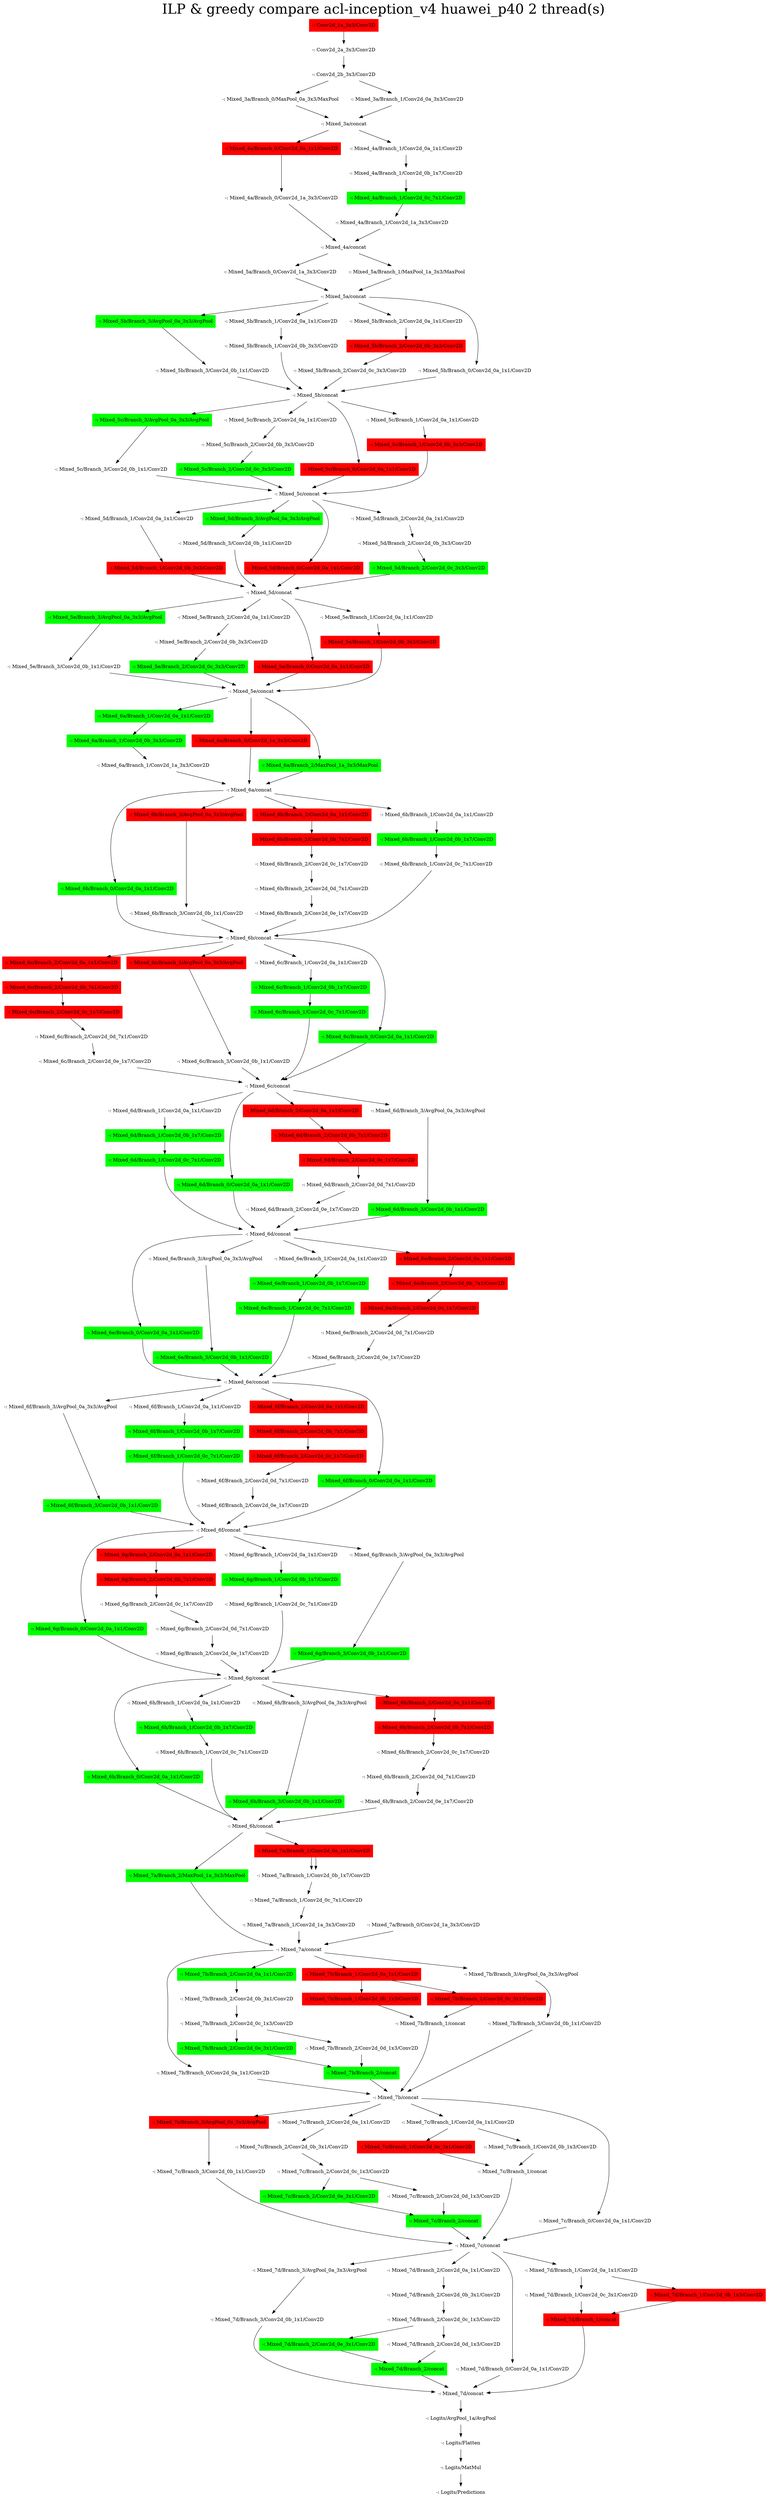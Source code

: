 digraph G {
label     = "ILP & greedy compare acl-inception_v4 huawei_p40 2 thread(s)"
    labelloc  =  t // t: Place the graph's title on top.
    fontsize  = 40 // Make title stand out by giving a large font size
    fontcolor = black"-: Conv2d_1a_3x3/Conv2D"->"-: Conv2d_2a_3x3/Conv2D";
"-: Conv2d_1a_3x3/Conv2D" [shape=box,style=filled,color=red];
"-: Conv2d_2a_3x3/Conv2D"->"-: Conv2d_2b_3x3/Conv2D";
"-: Conv2d_2a_3x3/Conv2D" [shape=box,style=filled,color=white];
"-: Conv2d_2b_3x3/Conv2D"->"-: Mixed_3a/Branch_0/MaxPool_0a_3x3/MaxPool";
"-: Conv2d_2b_3x3/Conv2D"->"-: Mixed_3a/Branch_1/Conv2d_0a_3x3/Conv2D";
"-: Conv2d_2b_3x3/Conv2D" [shape=box,style=filled,color=white];
"-: Mixed_3a/Branch_0/MaxPool_0a_3x3/MaxPool"->"-: Mixed_3a/concat";
"-: Mixed_3a/Branch_0/MaxPool_0a_3x3/MaxPool" [shape=box,style=filled,color=white];
"-: Mixed_3a/Branch_1/Conv2d_0a_3x3/Conv2D"->"-: Mixed_3a/concat";
"-: Mixed_3a/Branch_1/Conv2d_0a_3x3/Conv2D" [shape=box,style=filled,color=white];
"-: Mixed_3a/concat"->"-: Mixed_4a/Branch_0/Conv2d_0a_1x1/Conv2D";
"-: Mixed_3a/concat"->"-: Mixed_4a/Branch_1/Conv2d_0a_1x1/Conv2D";
"-: Mixed_3a/concat" [shape=box,style=filled,color=white];
"-: Mixed_4a/Branch_0/Conv2d_0a_1x1/Conv2D"->"-: Mixed_4a/Branch_0/Conv2d_1a_3x3/Conv2D";
"-: Mixed_4a/Branch_0/Conv2d_0a_1x1/Conv2D" [shape=box,style=filled,color=red];
"-: Mixed_4a/Branch_0/Conv2d_1a_3x3/Conv2D"->"-: Mixed_4a/concat";
"-: Mixed_4a/Branch_0/Conv2d_1a_3x3/Conv2D" [shape=box,style=filled,color=white];
"-: Mixed_4a/Branch_1/Conv2d_0a_1x1/Conv2D"->"-: Mixed_4a/Branch_1/Conv2d_0b_1x7/Conv2D";
"-: Mixed_4a/Branch_1/Conv2d_0a_1x1/Conv2D" [shape=box,style=filled,color=white];
"-: Mixed_4a/Branch_1/Conv2d_0b_1x7/Conv2D"->"-: Mixed_4a/Branch_1/Conv2d_0c_7x1/Conv2D";
"-: Mixed_4a/Branch_1/Conv2d_0b_1x7/Conv2D" [shape=box,style=filled,color=white];
"-: Mixed_4a/Branch_1/Conv2d_0c_7x1/Conv2D"->"-: Mixed_4a/Branch_1/Conv2d_1a_3x3/Conv2D";
"-: Mixed_4a/Branch_1/Conv2d_0c_7x1/Conv2D" [shape=box,style=filled,color=green];
"-: Mixed_4a/Branch_1/Conv2d_1a_3x3/Conv2D"->"-: Mixed_4a/concat";
"-: Mixed_4a/Branch_1/Conv2d_1a_3x3/Conv2D" [shape=box,style=filled,color=white];
"-: Mixed_4a/concat"->"-: Mixed_5a/Branch_0/Conv2d_1a_3x3/Conv2D";
"-: Mixed_4a/concat"->"-: Mixed_5a/Branch_1/MaxPool_1a_3x3/MaxPool";
"-: Mixed_4a/concat" [shape=box,style=filled,color=white];
"-: Mixed_5a/Branch_0/Conv2d_1a_3x3/Conv2D"->"-: Mixed_5a/concat";
"-: Mixed_5a/Branch_0/Conv2d_1a_3x3/Conv2D" [shape=box,style=filled,color=white];
"-: Mixed_5a/Branch_1/MaxPool_1a_3x3/MaxPool"->"-: Mixed_5a/concat";
"-: Mixed_5a/Branch_1/MaxPool_1a_3x3/MaxPool" [shape=box,style=filled,color=white];
"-: Mixed_5a/concat"->"-: Mixed_5b/Branch_3/AvgPool_0a_3x3/AvgPool";
"-: Mixed_5a/concat"->"-: Mixed_5b/Branch_1/Conv2d_0a_1x1/Conv2D";
"-: Mixed_5a/concat"->"-: Mixed_5b/Branch_2/Conv2d_0a_1x1/Conv2D";
"-: Mixed_5a/concat"->"-: Mixed_5b/Branch_0/Conv2d_0a_1x1/Conv2D";
"-: Mixed_5a/concat" [shape=box,style=filled,color=white];
"-: Mixed_5b/Branch_0/Conv2d_0a_1x1/Conv2D"->"-: Mixed_5b/concat";
"-: Mixed_5b/Branch_0/Conv2d_0a_1x1/Conv2D" [shape=box,style=filled,color=white];
"-: Mixed_5b/Branch_1/Conv2d_0a_1x1/Conv2D"->"-: Mixed_5b/Branch_1/Conv2d_0b_3x3/Conv2D";
"-: Mixed_5b/Branch_1/Conv2d_0a_1x1/Conv2D" [shape=box,style=filled,color=white];
"-: Mixed_5b/Branch_1/Conv2d_0b_3x3/Conv2D"->"-: Mixed_5b/concat";
"-: Mixed_5b/Branch_1/Conv2d_0b_3x3/Conv2D" [shape=box,style=filled,color=white];
"-: Mixed_5b/Branch_2/Conv2d_0a_1x1/Conv2D"->"-: Mixed_5b/Branch_2/Conv2d_0b_3x3/Conv2D";
"-: Mixed_5b/Branch_2/Conv2d_0a_1x1/Conv2D" [shape=box,style=filled,color=white];
"-: Mixed_5b/Branch_2/Conv2d_0b_3x3/Conv2D"->"-: Mixed_5b/Branch_2/Conv2d_0c_3x3/Conv2D";
"-: Mixed_5b/Branch_2/Conv2d_0b_3x3/Conv2D" [shape=box,style=filled,color=red];
"-: Mixed_5b/Branch_2/Conv2d_0c_3x3/Conv2D"->"-: Mixed_5b/concat";
"-: Mixed_5b/Branch_2/Conv2d_0c_3x3/Conv2D" [shape=box,style=filled,color=white];
"-: Mixed_5b/Branch_3/AvgPool_0a_3x3/AvgPool"->"-: Mixed_5b/Branch_3/Conv2d_0b_1x1/Conv2D";
"-: Mixed_5b/Branch_3/AvgPool_0a_3x3/AvgPool" [shape=box,style=filled,color=green];
"-: Mixed_5b/Branch_3/Conv2d_0b_1x1/Conv2D"->"-: Mixed_5b/concat";
"-: Mixed_5b/Branch_3/Conv2d_0b_1x1/Conv2D" [shape=box,style=filled,color=white];
"-: Mixed_5b/concat"->"-: Mixed_5c/Branch_3/AvgPool_0a_3x3/AvgPool";
"-: Mixed_5b/concat"->"-: Mixed_5c/Branch_2/Conv2d_0a_1x1/Conv2D";
"-: Mixed_5b/concat"->"-: Mixed_5c/Branch_0/Conv2d_0a_1x1/Conv2D";
"-: Mixed_5b/concat"->"-: Mixed_5c/Branch_1/Conv2d_0a_1x1/Conv2D";
"-: Mixed_5b/concat" [shape=box,style=filled,color=white];
"-: Mixed_5c/Branch_0/Conv2d_0a_1x1/Conv2D"->"-: Mixed_5c/concat";
"-: Mixed_5c/Branch_0/Conv2d_0a_1x1/Conv2D" [shape=box,style=filled,color=red];
"-: Mixed_5c/Branch_1/Conv2d_0a_1x1/Conv2D"->"-: Mixed_5c/Branch_1/Conv2d_0b_3x3/Conv2D";
"-: Mixed_5c/Branch_1/Conv2d_0a_1x1/Conv2D" [shape=box,style=filled,color=white];
"-: Mixed_5c/Branch_1/Conv2d_0b_3x3/Conv2D"->"-: Mixed_5c/concat";
"-: Mixed_5c/Branch_1/Conv2d_0b_3x3/Conv2D" [shape=box,style=filled,color=red];
"-: Mixed_5c/Branch_2/Conv2d_0a_1x1/Conv2D"->"-: Mixed_5c/Branch_2/Conv2d_0b_3x3/Conv2D";
"-: Mixed_5c/Branch_2/Conv2d_0a_1x1/Conv2D" [shape=box,style=filled,color=white];
"-: Mixed_5c/Branch_2/Conv2d_0b_3x3/Conv2D"->"-: Mixed_5c/Branch_2/Conv2d_0c_3x3/Conv2D";
"-: Mixed_5c/Branch_2/Conv2d_0b_3x3/Conv2D" [shape=box,style=filled,color=white];
"-: Mixed_5c/Branch_2/Conv2d_0c_3x3/Conv2D"->"-: Mixed_5c/concat";
"-: Mixed_5c/Branch_2/Conv2d_0c_3x3/Conv2D" [shape=box,style=filled,color=green];
"-: Mixed_5c/Branch_3/AvgPool_0a_3x3/AvgPool"->"-: Mixed_5c/Branch_3/Conv2d_0b_1x1/Conv2D";
"-: Mixed_5c/Branch_3/AvgPool_0a_3x3/AvgPool" [shape=box,style=filled,color=green];
"-: Mixed_5c/Branch_3/Conv2d_0b_1x1/Conv2D"->"-: Mixed_5c/concat";
"-: Mixed_5c/Branch_3/Conv2d_0b_1x1/Conv2D" [shape=box,style=filled,color=white];
"-: Mixed_5c/concat"->"-: Mixed_5d/Branch_1/Conv2d_0a_1x1/Conv2D";
"-: Mixed_5c/concat"->"-: Mixed_5d/Branch_3/AvgPool_0a_3x3/AvgPool";
"-: Mixed_5c/concat"->"-: Mixed_5d/Branch_0/Conv2d_0a_1x1/Conv2D";
"-: Mixed_5c/concat"->"-: Mixed_5d/Branch_2/Conv2d_0a_1x1/Conv2D";
"-: Mixed_5c/concat" [shape=box,style=filled,color=white];
"-: Mixed_5d/Branch_0/Conv2d_0a_1x1/Conv2D"->"-: Mixed_5d/concat";
"-: Mixed_5d/Branch_0/Conv2d_0a_1x1/Conv2D" [shape=box,style=filled,color=red];
"-: Mixed_5d/Branch_1/Conv2d_0a_1x1/Conv2D"->"-: Mixed_5d/Branch_1/Conv2d_0b_3x3/Conv2D";
"-: Mixed_5d/Branch_1/Conv2d_0a_1x1/Conv2D" [shape=box,style=filled,color=white];
"-: Mixed_5d/Branch_1/Conv2d_0b_3x3/Conv2D"->"-: Mixed_5d/concat";
"-: Mixed_5d/Branch_1/Conv2d_0b_3x3/Conv2D" [shape=box,style=filled,color=red];
"-: Mixed_5d/Branch_2/Conv2d_0a_1x1/Conv2D"->"-: Mixed_5d/Branch_2/Conv2d_0b_3x3/Conv2D";
"-: Mixed_5d/Branch_2/Conv2d_0a_1x1/Conv2D" [shape=box,style=filled,color=white];
"-: Mixed_5d/Branch_2/Conv2d_0b_3x3/Conv2D"->"-: Mixed_5d/Branch_2/Conv2d_0c_3x3/Conv2D";
"-: Mixed_5d/Branch_2/Conv2d_0b_3x3/Conv2D" [shape=box,style=filled,color=white];
"-: Mixed_5d/Branch_2/Conv2d_0c_3x3/Conv2D"->"-: Mixed_5d/concat";
"-: Mixed_5d/Branch_2/Conv2d_0c_3x3/Conv2D" [shape=box,style=filled,color=green];
"-: Mixed_5d/Branch_3/AvgPool_0a_3x3/AvgPool"->"-: Mixed_5d/Branch_3/Conv2d_0b_1x1/Conv2D";
"-: Mixed_5d/Branch_3/AvgPool_0a_3x3/AvgPool" [shape=box,style=filled,color=green];
"-: Mixed_5d/Branch_3/Conv2d_0b_1x1/Conv2D"->"-: Mixed_5d/concat";
"-: Mixed_5d/Branch_3/Conv2d_0b_1x1/Conv2D" [shape=box,style=filled,color=white];
"-: Mixed_5d/concat"->"-: Mixed_5e/Branch_3/AvgPool_0a_3x3/AvgPool";
"-: Mixed_5d/concat"->"-: Mixed_5e/Branch_2/Conv2d_0a_1x1/Conv2D";
"-: Mixed_5d/concat"->"-: Mixed_5e/Branch_0/Conv2d_0a_1x1/Conv2D";
"-: Mixed_5d/concat"->"-: Mixed_5e/Branch_1/Conv2d_0a_1x1/Conv2D";
"-: Mixed_5d/concat" [shape=box,style=filled,color=white];
"-: Mixed_5e/Branch_0/Conv2d_0a_1x1/Conv2D"->"-: Mixed_5e/concat";
"-: Mixed_5e/Branch_0/Conv2d_0a_1x1/Conv2D" [shape=box,style=filled,color=red];
"-: Mixed_5e/Branch_1/Conv2d_0a_1x1/Conv2D"->"-: Mixed_5e/Branch_1/Conv2d_0b_3x3/Conv2D";
"-: Mixed_5e/Branch_1/Conv2d_0a_1x1/Conv2D" [shape=box,style=filled,color=white];
"-: Mixed_5e/Branch_1/Conv2d_0b_3x3/Conv2D"->"-: Mixed_5e/concat";
"-: Mixed_5e/Branch_1/Conv2d_0b_3x3/Conv2D" [shape=box,style=filled,color=red];
"-: Mixed_5e/Branch_2/Conv2d_0a_1x1/Conv2D"->"-: Mixed_5e/Branch_2/Conv2d_0b_3x3/Conv2D";
"-: Mixed_5e/Branch_2/Conv2d_0a_1x1/Conv2D" [shape=box,style=filled,color=white];
"-: Mixed_5e/Branch_2/Conv2d_0b_3x3/Conv2D"->"-: Mixed_5e/Branch_2/Conv2d_0c_3x3/Conv2D";
"-: Mixed_5e/Branch_2/Conv2d_0b_3x3/Conv2D" [shape=box,style=filled,color=white];
"-: Mixed_5e/Branch_2/Conv2d_0c_3x3/Conv2D"->"-: Mixed_5e/concat";
"-: Mixed_5e/Branch_2/Conv2d_0c_3x3/Conv2D" [shape=box,style=filled,color=green];
"-: Mixed_5e/Branch_3/AvgPool_0a_3x3/AvgPool"->"-: Mixed_5e/Branch_3/Conv2d_0b_1x1/Conv2D";
"-: Mixed_5e/Branch_3/AvgPool_0a_3x3/AvgPool" [shape=box,style=filled,color=green];
"-: Mixed_5e/Branch_3/Conv2d_0b_1x1/Conv2D"->"-: Mixed_5e/concat";
"-: Mixed_5e/Branch_3/Conv2d_0b_1x1/Conv2D" [shape=box,style=filled,color=white];
"-: Mixed_5e/concat"->"-: Mixed_6a/Branch_1/Conv2d_0a_1x1/Conv2D";
"-: Mixed_5e/concat"->"-: Mixed_6a/Branch_0/Conv2d_1a_3x3/Conv2D";
"-: Mixed_5e/concat"->"-: Mixed_6a/Branch_2/MaxPool_1a_3x3/MaxPool";
"-: Mixed_5e/concat" [shape=box,style=filled,color=white];
"-: Mixed_6a/Branch_0/Conv2d_1a_3x3/Conv2D"->"-: Mixed_6a/concat";
"-: Mixed_6a/Branch_0/Conv2d_1a_3x3/Conv2D" [shape=box,style=filled,color=red];
"-: Mixed_6a/Branch_1/Conv2d_0a_1x1/Conv2D"->"-: Mixed_6a/Branch_1/Conv2d_0b_3x3/Conv2D";
"-: Mixed_6a/Branch_1/Conv2d_0a_1x1/Conv2D" [shape=box,style=filled,color=green];
"-: Mixed_6a/Branch_1/Conv2d_0b_3x3/Conv2D"->"-: Mixed_6a/Branch_1/Conv2d_1a_3x3/Conv2D";
"-: Mixed_6a/Branch_1/Conv2d_0b_3x3/Conv2D" [shape=box,style=filled,color=green];
"-: Mixed_6a/Branch_1/Conv2d_1a_3x3/Conv2D"->"-: Mixed_6a/concat";
"-: Mixed_6a/Branch_1/Conv2d_1a_3x3/Conv2D" [shape=box,style=filled,color=white];
"-: Mixed_6a/Branch_2/MaxPool_1a_3x3/MaxPool"->"-: Mixed_6a/concat";
"-: Mixed_6a/Branch_2/MaxPool_1a_3x3/MaxPool" [shape=box,style=filled,color=green];
"-: Mixed_6a/concat"->"-: Mixed_6b/Branch_0/Conv2d_0a_1x1/Conv2D";
"-: Mixed_6a/concat"->"-: Mixed_6b/Branch_3/AvgPool_0a_3x3/AvgPool";
"-: Mixed_6a/concat"->"-: Mixed_6b/Branch_2/Conv2d_0a_1x1/Conv2D";
"-: Mixed_6a/concat"->"-: Mixed_6b/Branch_1/Conv2d_0a_1x1/Conv2D";
"-: Mixed_6a/concat" [shape=box,style=filled,color=white];
"-: Mixed_6b/Branch_0/Conv2d_0a_1x1/Conv2D"->"-: Mixed_6b/concat";
"-: Mixed_6b/Branch_0/Conv2d_0a_1x1/Conv2D" [shape=box,style=filled,color=green];
"-: Mixed_6b/Branch_1/Conv2d_0a_1x1/Conv2D"->"-: Mixed_6b/Branch_1/Conv2d_0b_1x7/Conv2D";
"-: Mixed_6b/Branch_1/Conv2d_0a_1x1/Conv2D" [shape=box,style=filled,color=white];
"-: Mixed_6b/Branch_1/Conv2d_0b_1x7/Conv2D"->"-: Mixed_6b/Branch_1/Conv2d_0c_7x1/Conv2D";
"-: Mixed_6b/Branch_1/Conv2d_0b_1x7/Conv2D" [shape=box,style=filled,color=green];
"-: Mixed_6b/Branch_1/Conv2d_0c_7x1/Conv2D"->"-: Mixed_6b/concat";
"-: Mixed_6b/Branch_1/Conv2d_0c_7x1/Conv2D" [shape=box,style=filled,color=white];
"-: Mixed_6b/Branch_2/Conv2d_0a_1x1/Conv2D"->"-: Mixed_6b/Branch_2/Conv2d_0b_7x1/Conv2D";
"-: Mixed_6b/Branch_2/Conv2d_0a_1x1/Conv2D" [shape=box,style=filled,color=red];
"-: Mixed_6b/Branch_2/Conv2d_0b_7x1/Conv2D"->"-: Mixed_6b/Branch_2/Conv2d_0c_1x7/Conv2D";
"-: Mixed_6b/Branch_2/Conv2d_0b_7x1/Conv2D" [shape=box,style=filled,color=red];
"-: Mixed_6b/Branch_2/Conv2d_0c_1x7/Conv2D"->"-: Mixed_6b/Branch_2/Conv2d_0d_7x1/Conv2D";
"-: Mixed_6b/Branch_2/Conv2d_0c_1x7/Conv2D" [shape=box,style=filled,color=white];
"-: Mixed_6b/Branch_2/Conv2d_0d_7x1/Conv2D"->"-: Mixed_6b/Branch_2/Conv2d_0e_1x7/Conv2D";
"-: Mixed_6b/Branch_2/Conv2d_0d_7x1/Conv2D" [shape=box,style=filled,color=white];
"-: Mixed_6b/Branch_2/Conv2d_0e_1x7/Conv2D"->"-: Mixed_6b/concat";
"-: Mixed_6b/Branch_2/Conv2d_0e_1x7/Conv2D" [shape=box,style=filled,color=white];
"-: Mixed_6b/Branch_3/AvgPool_0a_3x3/AvgPool"->"-: Mixed_6b/Branch_3/Conv2d_0b_1x1/Conv2D";
"-: Mixed_6b/Branch_3/AvgPool_0a_3x3/AvgPool" [shape=box,style=filled,color=red];
"-: Mixed_6b/Branch_3/Conv2d_0b_1x1/Conv2D"->"-: Mixed_6b/concat";
"-: Mixed_6b/Branch_3/Conv2d_0b_1x1/Conv2D" [shape=box,style=filled,color=white];
"-: Mixed_6b/concat"->"-: Mixed_6c/Branch_2/Conv2d_0a_1x1/Conv2D";
"-: Mixed_6b/concat"->"-: Mixed_6c/Branch_3/AvgPool_0a_3x3/AvgPool";
"-: Mixed_6b/concat"->"-: Mixed_6c/Branch_1/Conv2d_0a_1x1/Conv2D";
"-: Mixed_6b/concat"->"-: Mixed_6c/Branch_0/Conv2d_0a_1x1/Conv2D";
"-: Mixed_6b/concat" [shape=box,style=filled,color=white];
"-: Mixed_6c/Branch_0/Conv2d_0a_1x1/Conv2D"->"-: Mixed_6c/concat";
"-: Mixed_6c/Branch_0/Conv2d_0a_1x1/Conv2D" [shape=box,style=filled,color=green];
"-: Mixed_6c/Branch_1/Conv2d_0a_1x1/Conv2D"->"-: Mixed_6c/Branch_1/Conv2d_0b_1x7/Conv2D";
"-: Mixed_6c/Branch_1/Conv2d_0a_1x1/Conv2D" [shape=box,style=filled,color=white];
"-: Mixed_6c/Branch_1/Conv2d_0b_1x7/Conv2D"->"-: Mixed_6c/Branch_1/Conv2d_0c_7x1/Conv2D";
"-: Mixed_6c/Branch_1/Conv2d_0b_1x7/Conv2D" [shape=box,style=filled,color=green];
"-: Mixed_6c/Branch_1/Conv2d_0c_7x1/Conv2D"->"-: Mixed_6c/concat";
"-: Mixed_6c/Branch_1/Conv2d_0c_7x1/Conv2D" [shape=box,style=filled,color=green];
"-: Mixed_6c/Branch_2/Conv2d_0a_1x1/Conv2D"->"-: Mixed_6c/Branch_2/Conv2d_0b_7x1/Conv2D";
"-: Mixed_6c/Branch_2/Conv2d_0a_1x1/Conv2D" [shape=box,style=filled,color=red];
"-: Mixed_6c/Branch_2/Conv2d_0b_7x1/Conv2D"->"-: Mixed_6c/Branch_2/Conv2d_0c_1x7/Conv2D";
"-: Mixed_6c/Branch_2/Conv2d_0b_7x1/Conv2D" [shape=box,style=filled,color=red];
"-: Mixed_6c/Branch_2/Conv2d_0c_1x7/Conv2D"->"-: Mixed_6c/Branch_2/Conv2d_0d_7x1/Conv2D";
"-: Mixed_6c/Branch_2/Conv2d_0c_1x7/Conv2D" [shape=box,style=filled,color=red];
"-: Mixed_6c/Branch_2/Conv2d_0d_7x1/Conv2D"->"-: Mixed_6c/Branch_2/Conv2d_0e_1x7/Conv2D";
"-: Mixed_6c/Branch_2/Conv2d_0d_7x1/Conv2D" [shape=box,style=filled,color=white];
"-: Mixed_6c/Branch_2/Conv2d_0e_1x7/Conv2D"->"-: Mixed_6c/concat";
"-: Mixed_6c/Branch_2/Conv2d_0e_1x7/Conv2D" [shape=box,style=filled,color=white];
"-: Mixed_6c/Branch_3/AvgPool_0a_3x3/AvgPool"->"-: Mixed_6c/Branch_3/Conv2d_0b_1x1/Conv2D";
"-: Mixed_6c/Branch_3/AvgPool_0a_3x3/AvgPool" [shape=box,style=filled,color=red];
"-: Mixed_6c/Branch_3/Conv2d_0b_1x1/Conv2D"->"-: Mixed_6c/concat";
"-: Mixed_6c/Branch_3/Conv2d_0b_1x1/Conv2D" [shape=box,style=filled,color=white];
"-: Mixed_6c/concat"->"-: Mixed_6d/Branch_1/Conv2d_0a_1x1/Conv2D";
"-: Mixed_6c/concat"->"-: Mixed_6d/Branch_0/Conv2d_0a_1x1/Conv2D";
"-: Mixed_6c/concat"->"-: Mixed_6d/Branch_2/Conv2d_0a_1x1/Conv2D";
"-: Mixed_6c/concat"->"-: Mixed_6d/Branch_3/AvgPool_0a_3x3/AvgPool";
"-: Mixed_6c/concat" [shape=box,style=filled,color=white];
"-: Mixed_6d/Branch_0/Conv2d_0a_1x1/Conv2D"->"-: Mixed_6d/concat";
"-: Mixed_6d/Branch_0/Conv2d_0a_1x1/Conv2D" [shape=box,style=filled,color=green];
"-: Mixed_6d/Branch_1/Conv2d_0a_1x1/Conv2D"->"-: Mixed_6d/Branch_1/Conv2d_0b_1x7/Conv2D";
"-: Mixed_6d/Branch_1/Conv2d_0a_1x1/Conv2D" [shape=box,style=filled,color=white];
"-: Mixed_6d/Branch_1/Conv2d_0b_1x7/Conv2D"->"-: Mixed_6d/Branch_1/Conv2d_0c_7x1/Conv2D";
"-: Mixed_6d/Branch_1/Conv2d_0b_1x7/Conv2D" [shape=box,style=filled,color=green];
"-: Mixed_6d/Branch_1/Conv2d_0c_7x1/Conv2D"->"-: Mixed_6d/concat";
"-: Mixed_6d/Branch_1/Conv2d_0c_7x1/Conv2D" [shape=box,style=filled,color=green];
"-: Mixed_6d/Branch_2/Conv2d_0a_1x1/Conv2D"->"-: Mixed_6d/Branch_2/Conv2d_0b_7x1/Conv2D";
"-: Mixed_6d/Branch_2/Conv2d_0a_1x1/Conv2D" [shape=box,style=filled,color=red];
"-: Mixed_6d/Branch_2/Conv2d_0b_7x1/Conv2D"->"-: Mixed_6d/Branch_2/Conv2d_0c_1x7/Conv2D";
"-: Mixed_6d/Branch_2/Conv2d_0b_7x1/Conv2D" [shape=box,style=filled,color=red];
"-: Mixed_6d/Branch_2/Conv2d_0c_1x7/Conv2D"->"-: Mixed_6d/Branch_2/Conv2d_0d_7x1/Conv2D";
"-: Mixed_6d/Branch_2/Conv2d_0c_1x7/Conv2D" [shape=box,style=filled,color=red];
"-: Mixed_6d/Branch_2/Conv2d_0d_7x1/Conv2D"->"-: Mixed_6d/Branch_2/Conv2d_0e_1x7/Conv2D";
"-: Mixed_6d/Branch_2/Conv2d_0d_7x1/Conv2D" [shape=box,style=filled,color=white];
"-: Mixed_6d/Branch_2/Conv2d_0e_1x7/Conv2D"->"-: Mixed_6d/concat";
"-: Mixed_6d/Branch_2/Conv2d_0e_1x7/Conv2D" [shape=box,style=filled,color=white];
"-: Mixed_6d/Branch_3/AvgPool_0a_3x3/AvgPool"->"-: Mixed_6d/Branch_3/Conv2d_0b_1x1/Conv2D";
"-: Mixed_6d/Branch_3/AvgPool_0a_3x3/AvgPool" [shape=box,style=filled,color=white];
"-: Mixed_6d/Branch_3/Conv2d_0b_1x1/Conv2D"->"-: Mixed_6d/concat";
"-: Mixed_6d/Branch_3/Conv2d_0b_1x1/Conv2D" [shape=box,style=filled,color=green];
"-: Mixed_6d/concat"->"-: Mixed_6e/Branch_0/Conv2d_0a_1x1/Conv2D";
"-: Mixed_6d/concat"->"-: Mixed_6e/Branch_3/AvgPool_0a_3x3/AvgPool";
"-: Mixed_6d/concat"->"-: Mixed_6e/Branch_1/Conv2d_0a_1x1/Conv2D";
"-: Mixed_6d/concat"->"-: Mixed_6e/Branch_2/Conv2d_0a_1x1/Conv2D";
"-: Mixed_6d/concat" [shape=box,style=filled,color=white];
"-: Mixed_6e/Branch_0/Conv2d_0a_1x1/Conv2D"->"-: Mixed_6e/concat";
"-: Mixed_6e/Branch_0/Conv2d_0a_1x1/Conv2D" [shape=box,style=filled,color=green];
"-: Mixed_6e/Branch_1/Conv2d_0a_1x1/Conv2D"->"-: Mixed_6e/Branch_1/Conv2d_0b_1x7/Conv2D";
"-: Mixed_6e/Branch_1/Conv2d_0a_1x1/Conv2D" [shape=box,style=filled,color=white];
"-: Mixed_6e/Branch_1/Conv2d_0b_1x7/Conv2D"->"-: Mixed_6e/Branch_1/Conv2d_0c_7x1/Conv2D";
"-: Mixed_6e/Branch_1/Conv2d_0b_1x7/Conv2D" [shape=box,style=filled,color=green];
"-: Mixed_6e/Branch_1/Conv2d_0c_7x1/Conv2D"->"-: Mixed_6e/concat";
"-: Mixed_6e/Branch_1/Conv2d_0c_7x1/Conv2D" [shape=box,style=filled,color=green];
"-: Mixed_6e/Branch_2/Conv2d_0a_1x1/Conv2D"->"-: Mixed_6e/Branch_2/Conv2d_0b_7x1/Conv2D";
"-: Mixed_6e/Branch_2/Conv2d_0a_1x1/Conv2D" [shape=box,style=filled,color=red];
"-: Mixed_6e/Branch_2/Conv2d_0b_7x1/Conv2D"->"-: Mixed_6e/Branch_2/Conv2d_0c_1x7/Conv2D";
"-: Mixed_6e/Branch_2/Conv2d_0b_7x1/Conv2D" [shape=box,style=filled,color=red];
"-: Mixed_6e/Branch_2/Conv2d_0c_1x7/Conv2D"->"-: Mixed_6e/Branch_2/Conv2d_0d_7x1/Conv2D";
"-: Mixed_6e/Branch_2/Conv2d_0c_1x7/Conv2D" [shape=box,style=filled,color=red];
"-: Mixed_6e/Branch_2/Conv2d_0d_7x1/Conv2D"->"-: Mixed_6e/Branch_2/Conv2d_0e_1x7/Conv2D";
"-: Mixed_6e/Branch_2/Conv2d_0d_7x1/Conv2D" [shape=box,style=filled,color=white];
"-: Mixed_6e/Branch_2/Conv2d_0e_1x7/Conv2D"->"-: Mixed_6e/concat";
"-: Mixed_6e/Branch_2/Conv2d_0e_1x7/Conv2D" [shape=box,style=filled,color=white];
"-: Mixed_6e/Branch_3/AvgPool_0a_3x3/AvgPool"->"-: Mixed_6e/Branch_3/Conv2d_0b_1x1/Conv2D";
"-: Mixed_6e/Branch_3/AvgPool_0a_3x3/AvgPool" [shape=box,style=filled,color=white];
"-: Mixed_6e/Branch_3/Conv2d_0b_1x1/Conv2D"->"-: Mixed_6e/concat";
"-: Mixed_6e/Branch_3/Conv2d_0b_1x1/Conv2D" [shape=box,style=filled,color=green];
"-: Mixed_6e/concat"->"-: Mixed_6f/Branch_3/AvgPool_0a_3x3/AvgPool";
"-: Mixed_6e/concat"->"-: Mixed_6f/Branch_1/Conv2d_0a_1x1/Conv2D";
"-: Mixed_6e/concat"->"-: Mixed_6f/Branch_2/Conv2d_0a_1x1/Conv2D";
"-: Mixed_6e/concat"->"-: Mixed_6f/Branch_0/Conv2d_0a_1x1/Conv2D";
"-: Mixed_6e/concat" [shape=box,style=filled,color=white];
"-: Mixed_6f/Branch_0/Conv2d_0a_1x1/Conv2D"->"-: Mixed_6f/concat";
"-: Mixed_6f/Branch_0/Conv2d_0a_1x1/Conv2D" [shape=box,style=filled,color=green];
"-: Mixed_6f/Branch_1/Conv2d_0a_1x1/Conv2D"->"-: Mixed_6f/Branch_1/Conv2d_0b_1x7/Conv2D";
"-: Mixed_6f/Branch_1/Conv2d_0a_1x1/Conv2D" [shape=box,style=filled,color=white];
"-: Mixed_6f/Branch_1/Conv2d_0b_1x7/Conv2D"->"-: Mixed_6f/Branch_1/Conv2d_0c_7x1/Conv2D";
"-: Mixed_6f/Branch_1/Conv2d_0b_1x7/Conv2D" [shape=box,style=filled,color=green];
"-: Mixed_6f/Branch_1/Conv2d_0c_7x1/Conv2D"->"-: Mixed_6f/concat";
"-: Mixed_6f/Branch_1/Conv2d_0c_7x1/Conv2D" [shape=box,style=filled,color=green];
"-: Mixed_6f/Branch_2/Conv2d_0a_1x1/Conv2D"->"-: Mixed_6f/Branch_2/Conv2d_0b_7x1/Conv2D";
"-: Mixed_6f/Branch_2/Conv2d_0a_1x1/Conv2D" [shape=box,style=filled,color=red];
"-: Mixed_6f/Branch_2/Conv2d_0b_7x1/Conv2D"->"-: Mixed_6f/Branch_2/Conv2d_0c_1x7/Conv2D";
"-: Mixed_6f/Branch_2/Conv2d_0b_7x1/Conv2D" [shape=box,style=filled,color=red];
"-: Mixed_6f/Branch_2/Conv2d_0c_1x7/Conv2D"->"-: Mixed_6f/Branch_2/Conv2d_0d_7x1/Conv2D";
"-: Mixed_6f/Branch_2/Conv2d_0c_1x7/Conv2D" [shape=box,style=filled,color=red];
"-: Mixed_6f/Branch_2/Conv2d_0d_7x1/Conv2D"->"-: Mixed_6f/Branch_2/Conv2d_0e_1x7/Conv2D";
"-: Mixed_6f/Branch_2/Conv2d_0d_7x1/Conv2D" [shape=box,style=filled,color=white];
"-: Mixed_6f/Branch_2/Conv2d_0e_1x7/Conv2D"->"-: Mixed_6f/concat";
"-: Mixed_6f/Branch_2/Conv2d_0e_1x7/Conv2D" [shape=box,style=filled,color=white];
"-: Mixed_6f/Branch_3/AvgPool_0a_3x3/AvgPool"->"-: Mixed_6f/Branch_3/Conv2d_0b_1x1/Conv2D";
"-: Mixed_6f/Branch_3/AvgPool_0a_3x3/AvgPool" [shape=box,style=filled,color=white];
"-: Mixed_6f/Branch_3/Conv2d_0b_1x1/Conv2D"->"-: Mixed_6f/concat";
"-: Mixed_6f/Branch_3/Conv2d_0b_1x1/Conv2D" [shape=box,style=filled,color=green];
"-: Mixed_6f/concat"->"-: Mixed_6g/Branch_0/Conv2d_0a_1x1/Conv2D";
"-: Mixed_6f/concat"->"-: Mixed_6g/Branch_2/Conv2d_0a_1x1/Conv2D";
"-: Mixed_6f/concat"->"-: Mixed_6g/Branch_1/Conv2d_0a_1x1/Conv2D";
"-: Mixed_6f/concat"->"-: Mixed_6g/Branch_3/AvgPool_0a_3x3/AvgPool";
"-: Mixed_6f/concat" [shape=box,style=filled,color=white];
"-: Mixed_6g/Branch_0/Conv2d_0a_1x1/Conv2D"->"-: Mixed_6g/concat";
"-: Mixed_6g/Branch_0/Conv2d_0a_1x1/Conv2D" [shape=box,style=filled,color=green];
"-: Mixed_6g/Branch_1/Conv2d_0a_1x1/Conv2D"->"-: Mixed_6g/Branch_1/Conv2d_0b_1x7/Conv2D";
"-: Mixed_6g/Branch_1/Conv2d_0a_1x1/Conv2D" [shape=box,style=filled,color=white];
"-: Mixed_6g/Branch_1/Conv2d_0b_1x7/Conv2D"->"-: Mixed_6g/Branch_1/Conv2d_0c_7x1/Conv2D";
"-: Mixed_6g/Branch_1/Conv2d_0b_1x7/Conv2D" [shape=box,style=filled,color=green];
"-: Mixed_6g/Branch_1/Conv2d_0c_7x1/Conv2D"->"-: Mixed_6g/concat";
"-: Mixed_6g/Branch_1/Conv2d_0c_7x1/Conv2D" [shape=box,style=filled,color=white];
"-: Mixed_6g/Branch_2/Conv2d_0a_1x1/Conv2D"->"-: Mixed_6g/Branch_2/Conv2d_0b_7x1/Conv2D";
"-: Mixed_6g/Branch_2/Conv2d_0a_1x1/Conv2D" [shape=box,style=filled,color=red];
"-: Mixed_6g/Branch_2/Conv2d_0b_7x1/Conv2D"->"-: Mixed_6g/Branch_2/Conv2d_0c_1x7/Conv2D";
"-: Mixed_6g/Branch_2/Conv2d_0b_7x1/Conv2D" [shape=box,style=filled,color=red];
"-: Mixed_6g/Branch_2/Conv2d_0c_1x7/Conv2D"->"-: Mixed_6g/Branch_2/Conv2d_0d_7x1/Conv2D";
"-: Mixed_6g/Branch_2/Conv2d_0c_1x7/Conv2D" [shape=box,style=filled,color=white];
"-: Mixed_6g/Branch_2/Conv2d_0d_7x1/Conv2D"->"-: Mixed_6g/Branch_2/Conv2d_0e_1x7/Conv2D";
"-: Mixed_6g/Branch_2/Conv2d_0d_7x1/Conv2D" [shape=box,style=filled,color=white];
"-: Mixed_6g/Branch_2/Conv2d_0e_1x7/Conv2D"->"-: Mixed_6g/concat";
"-: Mixed_6g/Branch_2/Conv2d_0e_1x7/Conv2D" [shape=box,style=filled,color=white];
"-: Mixed_6g/Branch_3/AvgPool_0a_3x3/AvgPool"->"-: Mixed_6g/Branch_3/Conv2d_0b_1x1/Conv2D";
"-: Mixed_6g/Branch_3/AvgPool_0a_3x3/AvgPool" [shape=box,style=filled,color=white];
"-: Mixed_6g/Branch_3/Conv2d_0b_1x1/Conv2D"->"-: Mixed_6g/concat";
"-: Mixed_6g/Branch_3/Conv2d_0b_1x1/Conv2D" [shape=box,style=filled,color=green];
"-: Mixed_6g/concat"->"-: Mixed_6h/Branch_0/Conv2d_0a_1x1/Conv2D";
"-: Mixed_6g/concat"->"-: Mixed_6h/Branch_1/Conv2d_0a_1x1/Conv2D";
"-: Mixed_6g/concat"->"-: Mixed_6h/Branch_3/AvgPool_0a_3x3/AvgPool";
"-: Mixed_6g/concat"->"-: Mixed_6h/Branch_2/Conv2d_0a_1x1/Conv2D";
"-: Mixed_6g/concat" [shape=box,style=filled,color=white];
"-: Mixed_6h/Branch_0/Conv2d_0a_1x1/Conv2D"->"-: Mixed_6h/concat";
"-: Mixed_6h/Branch_0/Conv2d_0a_1x1/Conv2D" [shape=box,style=filled,color=green];
"-: Mixed_6h/Branch_1/Conv2d_0a_1x1/Conv2D"->"-: Mixed_6h/Branch_1/Conv2d_0b_1x7/Conv2D";
"-: Mixed_6h/Branch_1/Conv2d_0a_1x1/Conv2D" [shape=box,style=filled,color=white];
"-: Mixed_6h/Branch_1/Conv2d_0b_1x7/Conv2D"->"-: Mixed_6h/Branch_1/Conv2d_0c_7x1/Conv2D";
"-: Mixed_6h/Branch_1/Conv2d_0b_1x7/Conv2D" [shape=box,style=filled,color=green];
"-: Mixed_6h/Branch_1/Conv2d_0c_7x1/Conv2D"->"-: Mixed_6h/concat";
"-: Mixed_6h/Branch_1/Conv2d_0c_7x1/Conv2D" [shape=box,style=filled,color=white];
"-: Mixed_6h/Branch_2/Conv2d_0a_1x1/Conv2D"->"-: Mixed_6h/Branch_2/Conv2d_0b_7x1/Conv2D";
"-: Mixed_6h/Branch_2/Conv2d_0a_1x1/Conv2D" [shape=box,style=filled,color=red];
"-: Mixed_6h/Branch_2/Conv2d_0b_7x1/Conv2D"->"-: Mixed_6h/Branch_2/Conv2d_0c_1x7/Conv2D";
"-: Mixed_6h/Branch_2/Conv2d_0b_7x1/Conv2D" [shape=box,style=filled,color=red];
"-: Mixed_6h/Branch_2/Conv2d_0c_1x7/Conv2D"->"-: Mixed_6h/Branch_2/Conv2d_0d_7x1/Conv2D";
"-: Mixed_6h/Branch_2/Conv2d_0c_1x7/Conv2D" [shape=box,style=filled,color=white];
"-: Mixed_6h/Branch_2/Conv2d_0d_7x1/Conv2D"->"-: Mixed_6h/Branch_2/Conv2d_0e_1x7/Conv2D";
"-: Mixed_6h/Branch_2/Conv2d_0d_7x1/Conv2D" [shape=box,style=filled,color=white];
"-: Mixed_6h/Branch_2/Conv2d_0e_1x7/Conv2D"->"-: Mixed_6h/concat";
"-: Mixed_6h/Branch_2/Conv2d_0e_1x7/Conv2D" [shape=box,style=filled,color=white];
"-: Mixed_6h/Branch_3/AvgPool_0a_3x3/AvgPool"->"-: Mixed_6h/Branch_3/Conv2d_0b_1x1/Conv2D";
"-: Mixed_6h/Branch_3/AvgPool_0a_3x3/AvgPool" [shape=box,style=filled,color=white];
"-: Mixed_6h/Branch_3/Conv2d_0b_1x1/Conv2D"->"-: Mixed_6h/concat";
"-: Mixed_6h/Branch_3/Conv2d_0b_1x1/Conv2D" [shape=box,style=filled,color=green];
"-: Mixed_6h/concat"->"-: Mixed_7a/Branch_2/MaxPool_1a_3x3/MaxPool";
"-: Mixed_6h/concat"->"-: Mixed_7a/Branch_1/Conv2d_0a_1x1/Conv2D";
"-: Mixed_6h/concat" [shape=box,style=filled,color=white];
"-: Mixed_7a/Branch_1/Conv2d_0a_1x1/Conv2D"->"-: Mixed_7a/Branch_1/Conv2d_0b_1x7/Conv2D";
"-: Mixed_7a/Branch_1/Conv2d_0a_1x1/Conv2D" [shape=box,style=filled,color=red];
"-: Mixed_7a/Branch_0/Conv2d_1a_3x3/Conv2D"->"-: Mixed_7a/concat";
"-: Mixed_7a/Branch_0/Conv2d_1a_3x3/Conv2D" [shape=box,style=filled,color=white];
"-: Mixed_7a/Branch_1/Conv2d_0a_1x1/Conv2D"->"-: Mixed_7a/Branch_1/Conv2d_0b_1x7/Conv2D";
"-: Mixed_7a/Branch_1/Conv2d_0a_1x1/Conv2D" [shape=box,style=filled,color=red];
"-: Mixed_7a/Branch_1/Conv2d_0b_1x7/Conv2D"->"-: Mixed_7a/Branch_1/Conv2d_0c_7x1/Conv2D";
"-: Mixed_7a/Branch_1/Conv2d_0b_1x7/Conv2D" [shape=box,style=filled,color=white];
"-: Mixed_7a/Branch_1/Conv2d_0c_7x1/Conv2D"->"-: Mixed_7a/Branch_1/Conv2d_1a_3x3/Conv2D";
"-: Mixed_7a/Branch_1/Conv2d_0c_7x1/Conv2D" [shape=box,style=filled,color=white];
"-: Mixed_7a/Branch_1/Conv2d_1a_3x3/Conv2D"->"-: Mixed_7a/concat";
"-: Mixed_7a/Branch_1/Conv2d_1a_3x3/Conv2D" [shape=box,style=filled,color=white];
"-: Mixed_7a/Branch_2/MaxPool_1a_3x3/MaxPool"->"-: Mixed_7a/concat";
"-: Mixed_7a/Branch_2/MaxPool_1a_3x3/MaxPool" [shape=box,style=filled,color=green];
"-: Mixed_7a/concat"->"-: Mixed_7b/Branch_0/Conv2d_0a_1x1/Conv2D";
"-: Mixed_7a/concat"->"-: Mixed_7b/Branch_2/Conv2d_0a_1x1/Conv2D";
"-: Mixed_7a/concat"->"-: Mixed_7b/Branch_1/Conv2d_0a_1x1/Conv2D";
"-: Mixed_7a/concat"->"-: Mixed_7b/Branch_3/AvgPool_0a_3x3/AvgPool";
"-: Mixed_7a/concat" [shape=box,style=filled,color=white];
"-: Mixed_7b/Branch_0/Conv2d_0a_1x1/Conv2D"->"-: Mixed_7b/concat";
"-: Mixed_7b/Branch_0/Conv2d_0a_1x1/Conv2D" [shape=box,style=filled,color=white];
"-: Mixed_7b/Branch_1/Conv2d_0a_1x1/Conv2D"->"-: Mixed_7b/Branch_1/Conv2d_0b_1x3/Conv2D";
"-: Mixed_7b/Branch_1/Conv2d_0a_1x1/Conv2D"->"-: Mixed_7b/Branch_1/Conv2d_0c_3x1/Conv2D";
"-: Mixed_7b/Branch_1/Conv2d_0a_1x1/Conv2D" [shape=box,style=filled,color=red];
"-: Mixed_7b/Branch_1/Conv2d_0b_1x3/Conv2D"->"-: Mixed_7b/Branch_1/concat";
"-: Mixed_7b/Branch_1/Conv2d_0b_1x3/Conv2D" [shape=box,style=filled,color=red];
"-: Mixed_7b/Branch_1/Conv2d_0c_3x1/Conv2D"->"-: Mixed_7b/Branch_1/concat";
"-: Mixed_7b/Branch_1/Conv2d_0c_3x1/Conv2D" [shape=box,style=filled,color=red];
"-: Mixed_7b/Branch_1/concat"->"-: Mixed_7b/concat";
"-: Mixed_7b/Branch_1/concat" [shape=box,style=filled,color=white];
"-: Mixed_7b/Branch_2/Conv2d_0a_1x1/Conv2D"->"-: Mixed_7b/Branch_2/Conv2d_0b_3x1/Conv2D";
"-: Mixed_7b/Branch_2/Conv2d_0a_1x1/Conv2D" [shape=box,style=filled,color=green];
"-: Mixed_7b/Branch_2/Conv2d_0b_3x1/Conv2D"->"-: Mixed_7b/Branch_2/Conv2d_0c_1x3/Conv2D";
"-: Mixed_7b/Branch_2/Conv2d_0b_3x1/Conv2D" [shape=box,style=filled,color=white];
"-: Mixed_7b/Branch_2/Conv2d_0c_1x3/Conv2D"->"-: Mixed_7b/Branch_2/Conv2d_0e_3x1/Conv2D";
"-: Mixed_7b/Branch_2/Conv2d_0c_1x3/Conv2D"->"-: Mixed_7b/Branch_2/Conv2d_0d_1x3/Conv2D";
"-: Mixed_7b/Branch_2/Conv2d_0c_1x3/Conv2D" [shape=box,style=filled,color=white];
"-: Mixed_7b/Branch_2/Conv2d_0d_1x3/Conv2D"->"-: Mixed_7b/Branch_2/concat";
"-: Mixed_7b/Branch_2/Conv2d_0d_1x3/Conv2D" [shape=box,style=filled,color=white];
"-: Mixed_7b/Branch_2/Conv2d_0e_3x1/Conv2D"->"-: Mixed_7b/Branch_2/concat";
"-: Mixed_7b/Branch_2/Conv2d_0e_3x1/Conv2D" [shape=box,style=filled,color=green];
"-: Mixed_7b/Branch_2/concat"->"-: Mixed_7b/concat";
"-: Mixed_7b/Branch_2/concat" [shape=box,style=filled,color=green];
"-: Mixed_7b/Branch_3/AvgPool_0a_3x3/AvgPool"->"-: Mixed_7b/Branch_3/Conv2d_0b_1x1/Conv2D";
"-: Mixed_7b/Branch_3/AvgPool_0a_3x3/AvgPool" [shape=box,style=filled,color=white];
"-: Mixed_7b/Branch_3/Conv2d_0b_1x1/Conv2D"->"-: Mixed_7b/concat";
"-: Mixed_7b/Branch_3/Conv2d_0b_1x1/Conv2D" [shape=box,style=filled,color=white];
"-: Mixed_7b/concat"->"-: Mixed_7c/Branch_3/AvgPool_0a_3x3/AvgPool";
"-: Mixed_7b/concat"->"-: Mixed_7c/Branch_2/Conv2d_0a_1x1/Conv2D";
"-: Mixed_7b/concat"->"-: Mixed_7c/Branch_1/Conv2d_0a_1x1/Conv2D";
"-: Mixed_7b/concat"->"-: Mixed_7c/Branch_0/Conv2d_0a_1x1/Conv2D";
"-: Mixed_7b/concat" [shape=box,style=filled,color=white];
"-: Mixed_7c/Branch_0/Conv2d_0a_1x1/Conv2D"->"-: Mixed_7c/concat";
"-: Mixed_7c/Branch_0/Conv2d_0a_1x1/Conv2D" [shape=box,style=filled,color=white];
"-: Mixed_7c/Branch_1/Conv2d_0a_1x1/Conv2D"->"-: Mixed_7c/Branch_1/Conv2d_0c_3x1/Conv2D";
"-: Mixed_7c/Branch_1/Conv2d_0a_1x1/Conv2D"->"-: Mixed_7c/Branch_1/Conv2d_0b_1x3/Conv2D";
"-: Mixed_7c/Branch_1/Conv2d_0a_1x1/Conv2D" [shape=box,style=filled,color=white];
"-: Mixed_7c/Branch_1/Conv2d_0b_1x3/Conv2D"->"-: Mixed_7c/Branch_1/concat";
"-: Mixed_7c/Branch_1/Conv2d_0b_1x3/Conv2D" [shape=box,style=filled,color=white];
"-: Mixed_7c/Branch_1/Conv2d_0c_3x1/Conv2D"->"-: Mixed_7c/Branch_1/concat";
"-: Mixed_7c/Branch_1/Conv2d_0c_3x1/Conv2D" [shape=box,style=filled,color=red];
"-: Mixed_7c/Branch_1/concat"->"-: Mixed_7c/concat";
"-: Mixed_7c/Branch_1/concat" [shape=box,style=filled,color=white];
"-: Mixed_7c/Branch_2/Conv2d_0a_1x1/Conv2D"->"-: Mixed_7c/Branch_2/Conv2d_0b_3x1/Conv2D";
"-: Mixed_7c/Branch_2/Conv2d_0a_1x1/Conv2D" [shape=box,style=filled,color=white];
"-: Mixed_7c/Branch_2/Conv2d_0b_3x1/Conv2D"->"-: Mixed_7c/Branch_2/Conv2d_0c_1x3/Conv2D";
"-: Mixed_7c/Branch_2/Conv2d_0b_3x1/Conv2D" [shape=box,style=filled,color=white];
"-: Mixed_7c/Branch_2/Conv2d_0c_1x3/Conv2D"->"-: Mixed_7c/Branch_2/Conv2d_0e_3x1/Conv2D";
"-: Mixed_7c/Branch_2/Conv2d_0c_1x3/Conv2D"->"-: Mixed_7c/Branch_2/Conv2d_0d_1x3/Conv2D";
"-: Mixed_7c/Branch_2/Conv2d_0c_1x3/Conv2D" [shape=box,style=filled,color=white];
"-: Mixed_7c/Branch_2/Conv2d_0d_1x3/Conv2D"->"-: Mixed_7c/Branch_2/concat";
"-: Mixed_7c/Branch_2/Conv2d_0d_1x3/Conv2D" [shape=box,style=filled,color=white];
"-: Mixed_7c/Branch_2/Conv2d_0e_3x1/Conv2D"->"-: Mixed_7c/Branch_2/concat";
"-: Mixed_7c/Branch_2/Conv2d_0e_3x1/Conv2D" [shape=box,style=filled,color=green];
"-: Mixed_7c/Branch_2/concat"->"-: Mixed_7c/concat";
"-: Mixed_7c/Branch_2/concat" [shape=box,style=filled,color=green];
"-: Mixed_7c/Branch_3/AvgPool_0a_3x3/AvgPool"->"-: Mixed_7c/Branch_3/Conv2d_0b_1x1/Conv2D";
"-: Mixed_7c/Branch_3/AvgPool_0a_3x3/AvgPool" [shape=box,style=filled,color=red];
"-: Mixed_7c/Branch_3/Conv2d_0b_1x1/Conv2D"->"-: Mixed_7c/concat";
"-: Mixed_7c/Branch_3/Conv2d_0b_1x1/Conv2D" [shape=box,style=filled,color=white];
"-: Mixed_7c/concat"->"-: Mixed_7d/Branch_3/AvgPool_0a_3x3/AvgPool";
"-: Mixed_7c/concat"->"-: Mixed_7d/Branch_2/Conv2d_0a_1x1/Conv2D";
"-: Mixed_7c/concat"->"-: Mixed_7d/Branch_0/Conv2d_0a_1x1/Conv2D";
"-: Mixed_7c/concat"->"-: Mixed_7d/Branch_1/Conv2d_0a_1x1/Conv2D";
"-: Mixed_7c/concat" [shape=box,style=filled,color=white];
"-: Mixed_7d/Branch_0/Conv2d_0a_1x1/Conv2D"->"-: Mixed_7d/concat";
"-: Mixed_7d/Branch_0/Conv2d_0a_1x1/Conv2D" [shape=box,style=filled,color=white];
"-: Mixed_7d/Branch_1/Conv2d_0a_1x1/Conv2D"->"-: Mixed_7d/Branch_1/Conv2d_0c_3x1/Conv2D";
"-: Mixed_7d/Branch_1/Conv2d_0a_1x1/Conv2D"->"-: Mixed_7d/Branch_1/Conv2d_0b_1x3/Conv2D";
"-: Mixed_7d/Branch_1/Conv2d_0a_1x1/Conv2D" [shape=box,style=filled,color=white];
"-: Mixed_7d/Branch_1/Conv2d_0b_1x3/Conv2D"->"-: Mixed_7d/Branch_1/concat";
"-: Mixed_7d/Branch_1/Conv2d_0b_1x3/Conv2D" [shape=box,style=filled,color=red];
"-: Mixed_7d/Branch_1/Conv2d_0c_3x1/Conv2D"->"-: Mixed_7d/Branch_1/concat";
"-: Mixed_7d/Branch_1/Conv2d_0c_3x1/Conv2D" [shape=box,style=filled,color=white];
"-: Mixed_7d/Branch_1/concat"->"-: Mixed_7d/concat";
"-: Mixed_7d/Branch_1/concat" [shape=box,style=filled,color=red];
"-: Mixed_7d/Branch_2/Conv2d_0a_1x1/Conv2D"->"-: Mixed_7d/Branch_2/Conv2d_0b_3x1/Conv2D";
"-: Mixed_7d/Branch_2/Conv2d_0a_1x1/Conv2D" [shape=box,style=filled,color=white];
"-: Mixed_7d/Branch_2/Conv2d_0b_3x1/Conv2D"->"-: Mixed_7d/Branch_2/Conv2d_0c_1x3/Conv2D";
"-: Mixed_7d/Branch_2/Conv2d_0b_3x1/Conv2D" [shape=box,style=filled,color=white];
"-: Mixed_7d/Branch_2/Conv2d_0c_1x3/Conv2D"->"-: Mixed_7d/Branch_2/Conv2d_0e_3x1/Conv2D";
"-: Mixed_7d/Branch_2/Conv2d_0c_1x3/Conv2D"->"-: Mixed_7d/Branch_2/Conv2d_0d_1x3/Conv2D";
"-: Mixed_7d/Branch_2/Conv2d_0c_1x3/Conv2D" [shape=box,style=filled,color=white];
"-: Mixed_7d/Branch_2/Conv2d_0d_1x3/Conv2D"->"-: Mixed_7d/Branch_2/concat";
"-: Mixed_7d/Branch_2/Conv2d_0d_1x3/Conv2D" [shape=box,style=filled,color=white];
"-: Mixed_7d/Branch_2/Conv2d_0e_3x1/Conv2D"->"-: Mixed_7d/Branch_2/concat";
"-: Mixed_7d/Branch_2/Conv2d_0e_3x1/Conv2D" [shape=box,style=filled,color=green];
"-: Mixed_7d/Branch_2/concat"->"-: Mixed_7d/concat";
"-: Mixed_7d/Branch_2/concat" [shape=box,style=filled,color=green];
"-: Mixed_7d/Branch_3/AvgPool_0a_3x3/AvgPool"->"-: Mixed_7d/Branch_3/Conv2d_0b_1x1/Conv2D";
"-: Mixed_7d/Branch_3/AvgPool_0a_3x3/AvgPool" [shape=box,style=filled,color=white];
"-: Mixed_7d/Branch_3/Conv2d_0b_1x1/Conv2D"->"-: Mixed_7d/concat";
"-: Mixed_7d/Branch_3/Conv2d_0b_1x1/Conv2D" [shape=box,style=filled,color=white];
"-: Mixed_7d/concat"->"-: Logits/AvgPool_1a/AvgPool";
"-: Mixed_7d/concat" [shape=box,style=filled,color=white];
"-: Logits/AvgPool_1a/AvgPool"->"-: Logits/Flatten";
"-: Logits/AvgPool_1a/AvgPool" [shape=box,style=filled,color=white];
"-: Logits/Flatten"->"-: Logits/MatMul";
"-: Logits/Flatten" [shape=box,style=filled,color=white];
"-: Logits/MatMul"->"-: Logits/Predictions";
"-: Logits/MatMul" [shape=box,style=filled,color=white];
"-: Logits/Predictions" [shape=box,style=filled,color=white];
}